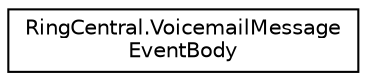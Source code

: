 digraph "Graphical Class Hierarchy"
{
 // LATEX_PDF_SIZE
  edge [fontname="Helvetica",fontsize="10",labelfontname="Helvetica",labelfontsize="10"];
  node [fontname="Helvetica",fontsize="10",shape=record];
  rankdir="LR";
  Node0 [label="RingCentral.VoicemailMessage\lEventBody",height=0.2,width=0.4,color="black", fillcolor="white", style="filled",URL="$classRingCentral_1_1VoicemailMessageEventBody.html",tooltip="Notification payload body"];
}
